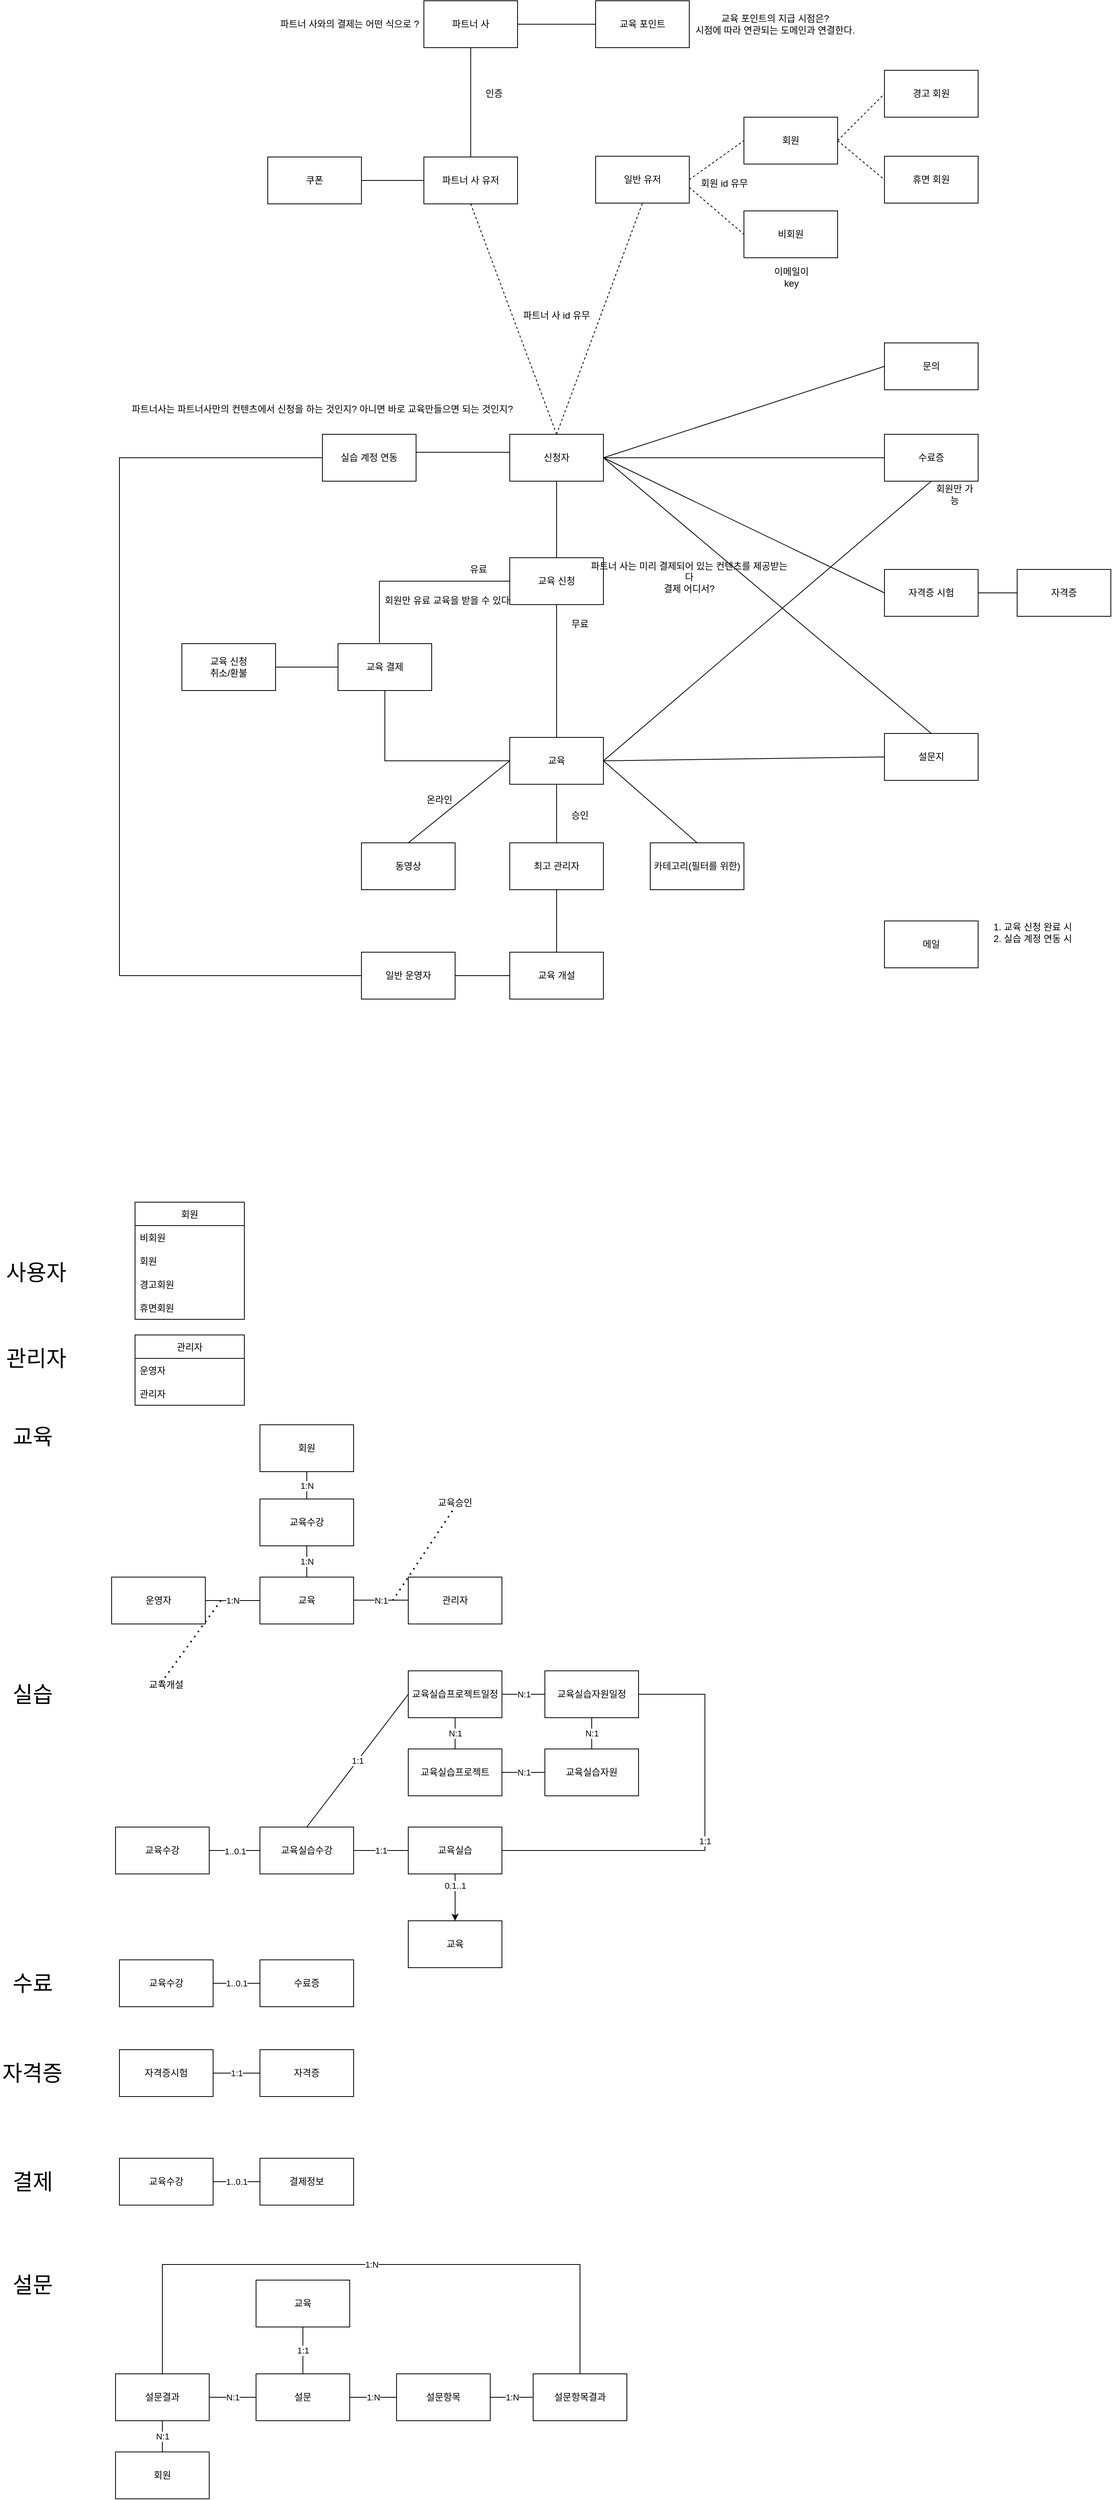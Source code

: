 <mxfile version="17.1.3" type="github">
  <diagram id="C5RBs43oDa-KdzZeNtuy" name="Page-1">
    <mxGraphModel dx="2000" dy="1794" grid="1" gridSize="10" guides="1" tooltips="1" connect="1" arrows="1" fold="1" page="1" pageScale="1" pageWidth="827" pageHeight="1169" math="0" shadow="0">
      <root>
        <mxCell id="WIyWlLk6GJQsqaUBKTNV-0" />
        <mxCell id="WIyWlLk6GJQsqaUBKTNV-1" parent="WIyWlLk6GJQsqaUBKTNV-0" />
        <mxCell id="phJNswvs5Cys1aGq2eFr-10" value="신청자" style="rounded=0;whiteSpace=wrap;html=1;" parent="WIyWlLk6GJQsqaUBKTNV-1" vertex="1">
          <mxGeometry x="210" y="137" width="120" height="60" as="geometry" />
        </mxCell>
        <mxCell id="phJNswvs5Cys1aGq2eFr-11" value="교육" style="rounded=0;whiteSpace=wrap;html=1;" parent="WIyWlLk6GJQsqaUBKTNV-1" vertex="1">
          <mxGeometry x="210" y="525" width="120" height="60" as="geometry" />
        </mxCell>
        <mxCell id="phJNswvs5Cys1aGq2eFr-28" style="edgeStyle=orthogonalEdgeStyle;rounded=0;orthogonalLoop=1;jettySize=auto;html=1;startArrow=none;startFill=0;endArrow=none;endFill=0;entryX=0.5;entryY=0;entryDx=0;entryDy=0;" parent="WIyWlLk6GJQsqaUBKTNV-1" target="phJNswvs5Cys1aGq2eFr-11" edge="1">
          <mxGeometry relative="1" as="geometry">
            <mxPoint x="270" y="355" as="sourcePoint" />
            <Array as="points">
              <mxPoint x="270" y="395" />
              <mxPoint x="270" y="395" />
            </Array>
          </mxGeometry>
        </mxCell>
        <mxCell id="phJNswvs5Cys1aGq2eFr-12" value="교육 신청" style="rounded=0;whiteSpace=wrap;html=1;" parent="WIyWlLk6GJQsqaUBKTNV-1" vertex="1">
          <mxGeometry x="210" y="295" width="120" height="60" as="geometry" />
        </mxCell>
        <mxCell id="phJNswvs5Cys1aGq2eFr-27" style="edgeStyle=orthogonalEdgeStyle;rounded=0;orthogonalLoop=1;jettySize=auto;html=1;exitX=0.5;exitY=1;exitDx=0;exitDy=0;startArrow=none;startFill=0;endArrow=none;endFill=0;entryX=0;entryY=0.5;entryDx=0;entryDy=0;" parent="WIyWlLk6GJQsqaUBKTNV-1" source="phJNswvs5Cys1aGq2eFr-13" target="phJNswvs5Cys1aGq2eFr-11" edge="1">
          <mxGeometry relative="1" as="geometry" />
        </mxCell>
        <mxCell id="phJNswvs5Cys1aGq2eFr-13" value="교육 결제" style="rounded=0;whiteSpace=wrap;html=1;" parent="WIyWlLk6GJQsqaUBKTNV-1" vertex="1">
          <mxGeometry x="-10" y="405" width="120" height="60" as="geometry" />
        </mxCell>
        <mxCell id="phJNswvs5Cys1aGq2eFr-14" value="파트너 사" style="rounded=0;whiteSpace=wrap;html=1;" parent="WIyWlLk6GJQsqaUBKTNV-1" vertex="1">
          <mxGeometry x="100" y="-418" width="120" height="60" as="geometry" />
        </mxCell>
        <mxCell id="phJNswvs5Cys1aGq2eFr-15" value="최고 관리자" style="rounded=0;whiteSpace=wrap;html=1;" parent="WIyWlLk6GJQsqaUBKTNV-1" vertex="1">
          <mxGeometry x="210" y="660" width="120" height="60" as="geometry" />
        </mxCell>
        <mxCell id="phJNswvs5Cys1aGq2eFr-16" value="일반 운영자" style="rounded=0;whiteSpace=wrap;html=1;" parent="WIyWlLk6GJQsqaUBKTNV-1" vertex="1">
          <mxGeometry x="20" y="800" width="120" height="60" as="geometry" />
        </mxCell>
        <mxCell id="phJNswvs5Cys1aGq2eFr-24" value="" style="endArrow=none;html=1;rounded=0;entryX=0.5;entryY=1;entryDx=0;entryDy=0;exitX=0.5;exitY=0;exitDx=0;exitDy=0;" parent="WIyWlLk6GJQsqaUBKTNV-1" source="phJNswvs5Cys1aGq2eFr-12" target="phJNswvs5Cys1aGq2eFr-10" edge="1">
          <mxGeometry width="50" height="50" relative="1" as="geometry">
            <mxPoint x="210" y="395" as="sourcePoint" />
            <mxPoint x="260" y="345" as="targetPoint" />
          </mxGeometry>
        </mxCell>
        <mxCell id="phJNswvs5Cys1aGq2eFr-25" value="" style="endArrow=none;html=1;rounded=0;exitX=0.442;exitY=-0.017;exitDx=0;exitDy=0;exitPerimeter=0;entryX=0;entryY=0.5;entryDx=0;entryDy=0;" parent="WIyWlLk6GJQsqaUBKTNV-1" source="phJNswvs5Cys1aGq2eFr-13" target="phJNswvs5Cys1aGq2eFr-12" edge="1">
          <mxGeometry width="50" height="50" relative="1" as="geometry">
            <mxPoint x="210" y="395" as="sourcePoint" />
            <mxPoint x="260" y="345" as="targetPoint" />
            <Array as="points">
              <mxPoint x="43" y="325" />
              <mxPoint x="113" y="325" />
            </Array>
          </mxGeometry>
        </mxCell>
        <mxCell id="phJNswvs5Cys1aGq2eFr-30" value="유료" style="text;html=1;strokeColor=none;fillColor=none;align=center;verticalAlign=middle;whiteSpace=wrap;rounded=0;" parent="WIyWlLk6GJQsqaUBKTNV-1" vertex="1">
          <mxGeometry x="140" y="295" width="60" height="30" as="geometry" />
        </mxCell>
        <mxCell id="phJNswvs5Cys1aGq2eFr-31" value="무료" style="text;html=1;strokeColor=none;fillColor=none;align=center;verticalAlign=middle;whiteSpace=wrap;rounded=0;" parent="WIyWlLk6GJQsqaUBKTNV-1" vertex="1">
          <mxGeometry x="270" y="365" width="60" height="30" as="geometry" />
        </mxCell>
        <mxCell id="phJNswvs5Cys1aGq2eFr-34" value="일반 유저" style="rounded=0;whiteSpace=wrap;html=1;" parent="WIyWlLk6GJQsqaUBKTNV-1" vertex="1">
          <mxGeometry x="320" y="-219" width="120" height="60" as="geometry" />
        </mxCell>
        <mxCell id="phJNswvs5Cys1aGq2eFr-37" value="" style="endArrow=none;html=1;rounded=0;entryX=0.5;entryY=1;entryDx=0;entryDy=0;exitX=0.5;exitY=0;exitDx=0;exitDy=0;dashed=1;" parent="WIyWlLk6GJQsqaUBKTNV-1" source="phJNswvs5Cys1aGq2eFr-10" target="phJNswvs5Cys1aGq2eFr-34" edge="1">
          <mxGeometry width="50" height="50" relative="1" as="geometry">
            <mxPoint x="270" y="82" as="sourcePoint" />
            <mxPoint x="180" y="30" as="targetPoint" />
            <Array as="points" />
          </mxGeometry>
        </mxCell>
        <mxCell id="phJNswvs5Cys1aGq2eFr-38" value="회원" style="rounded=0;whiteSpace=wrap;html=1;" parent="WIyWlLk6GJQsqaUBKTNV-1" vertex="1">
          <mxGeometry x="510" y="-269" width="120" height="60" as="geometry" />
        </mxCell>
        <mxCell id="phJNswvs5Cys1aGq2eFr-39" value="비회원" style="rounded=0;whiteSpace=wrap;html=1;" parent="WIyWlLk6GJQsqaUBKTNV-1" vertex="1">
          <mxGeometry x="510" y="-149" width="120" height="60" as="geometry" />
        </mxCell>
        <mxCell id="phJNswvs5Cys1aGq2eFr-40" value="" style="endArrow=none;html=1;rounded=0;entryX=0;entryY=0.5;entryDx=0;entryDy=0;exitX=1;exitY=0.5;exitDx=0;exitDy=0;dashed=1;" parent="WIyWlLk6GJQsqaUBKTNV-1" source="phJNswvs5Cys1aGq2eFr-34" target="phJNswvs5Cys1aGq2eFr-38" edge="1">
          <mxGeometry width="50" height="50" relative="1" as="geometry">
            <mxPoint x="280" y="-84" as="sourcePoint" />
            <mxPoint x="390" y="-139" as="targetPoint" />
            <Array as="points" />
          </mxGeometry>
        </mxCell>
        <mxCell id="phJNswvs5Cys1aGq2eFr-41" value="" style="endArrow=none;html=1;rounded=0;entryX=0;entryY=0.5;entryDx=0;entryDy=0;dashed=1;" parent="WIyWlLk6GJQsqaUBKTNV-1" target="phJNswvs5Cys1aGq2eFr-39" edge="1">
          <mxGeometry width="50" height="50" relative="1" as="geometry">
            <mxPoint x="440" y="-179" as="sourcePoint" />
            <mxPoint x="520" y="-229" as="targetPoint" />
            <Array as="points" />
          </mxGeometry>
        </mxCell>
        <mxCell id="phJNswvs5Cys1aGq2eFr-42" value="파트너 사 유저" style="rounded=0;whiteSpace=wrap;html=1;" parent="WIyWlLk6GJQsqaUBKTNV-1" vertex="1">
          <mxGeometry x="100" y="-218" width="120" height="60" as="geometry" />
        </mxCell>
        <mxCell id="phJNswvs5Cys1aGq2eFr-45" value="" style="endArrow=none;html=1;rounded=0;entryX=0.5;entryY=1;entryDx=0;entryDy=0;exitX=0.5;exitY=0;exitDx=0;exitDy=0;dashed=1;" parent="WIyWlLk6GJQsqaUBKTNV-1" source="phJNswvs5Cys1aGq2eFr-10" target="phJNswvs5Cys1aGq2eFr-42" edge="1">
          <mxGeometry width="50" height="50" relative="1" as="geometry">
            <mxPoint x="270" y="82" as="sourcePoint" />
            <mxPoint x="240" y="140" as="targetPoint" />
          </mxGeometry>
        </mxCell>
        <mxCell id="phJNswvs5Cys1aGq2eFr-46" value="" style="endArrow=none;html=1;rounded=0;entryX=0;entryY=0.5;entryDx=0;entryDy=0;" parent="WIyWlLk6GJQsqaUBKTNV-1" source="phJNswvs5Cys1aGq2eFr-16" target="phJNswvs5Cys1aGq2eFr-47" edge="1">
          <mxGeometry width="50" height="50" relative="1" as="geometry">
            <mxPoint x="190" y="620" as="sourcePoint" />
            <mxPoint x="240" y="570" as="targetPoint" />
          </mxGeometry>
        </mxCell>
        <mxCell id="phJNswvs5Cys1aGq2eFr-47" value="교육 개설" style="rounded=0;whiteSpace=wrap;html=1;" parent="WIyWlLk6GJQsqaUBKTNV-1" vertex="1">
          <mxGeometry x="210" y="800" width="120" height="60" as="geometry" />
        </mxCell>
        <mxCell id="phJNswvs5Cys1aGq2eFr-48" value="" style="endArrow=none;html=1;rounded=0;exitX=0.5;exitY=0;exitDx=0;exitDy=0;entryX=0.5;entryY=1;entryDx=0;entryDy=0;" parent="WIyWlLk6GJQsqaUBKTNV-1" source="phJNswvs5Cys1aGq2eFr-47" target="phJNswvs5Cys1aGq2eFr-15" edge="1">
          <mxGeometry width="50" height="50" relative="1" as="geometry">
            <mxPoint x="190" y="530" as="sourcePoint" />
            <mxPoint x="410" y="770" as="targetPoint" />
          </mxGeometry>
        </mxCell>
        <mxCell id="phJNswvs5Cys1aGq2eFr-49" value="" style="endArrow=none;html=1;rounded=0;exitX=0.5;exitY=0;exitDx=0;exitDy=0;entryX=0.5;entryY=1;entryDx=0;entryDy=0;" parent="WIyWlLk6GJQsqaUBKTNV-1" source="phJNswvs5Cys1aGq2eFr-15" target="phJNswvs5Cys1aGq2eFr-11" edge="1">
          <mxGeometry width="50" height="50" relative="1" as="geometry">
            <mxPoint x="190" y="680" as="sourcePoint" />
            <mxPoint x="240" y="630" as="targetPoint" />
          </mxGeometry>
        </mxCell>
        <mxCell id="phJNswvs5Cys1aGq2eFr-50" value="수료증" style="rounded=0;whiteSpace=wrap;html=1;" parent="WIyWlLk6GJQsqaUBKTNV-1" vertex="1">
          <mxGeometry x="690" y="137" width="120" height="60" as="geometry" />
        </mxCell>
        <mxCell id="phJNswvs5Cys1aGq2eFr-52" value="파트너 사는 미리 결제되어 있는 컨텐츠를 제공받는다&lt;br&gt;결제 어디서?" style="text;html=1;strokeColor=none;fillColor=none;align=center;verticalAlign=middle;whiteSpace=wrap;rounded=0;" parent="WIyWlLk6GJQsqaUBKTNV-1" vertex="1">
          <mxGeometry x="310" y="305" width="260" height="30" as="geometry" />
        </mxCell>
        <mxCell id="phJNswvs5Cys1aGq2eFr-58" value="회원만 유료 교육을 받을 수 있다" style="text;html=1;strokeColor=none;fillColor=none;align=center;verticalAlign=middle;whiteSpace=wrap;rounded=0;" parent="WIyWlLk6GJQsqaUBKTNV-1" vertex="1">
          <mxGeometry x="30" y="335" width="200" height="30" as="geometry" />
        </mxCell>
        <mxCell id="phJNswvs5Cys1aGq2eFr-59" value="설문지" style="rounded=0;whiteSpace=wrap;html=1;" parent="WIyWlLk6GJQsqaUBKTNV-1" vertex="1">
          <mxGeometry x="690" y="520" width="120" height="60" as="geometry" />
        </mxCell>
        <mxCell id="phJNswvs5Cys1aGq2eFr-60" value="동영상" style="rounded=0;whiteSpace=wrap;html=1;" parent="WIyWlLk6GJQsqaUBKTNV-1" vertex="1">
          <mxGeometry x="20" y="660" width="120" height="60" as="geometry" />
        </mxCell>
        <mxCell id="phJNswvs5Cys1aGq2eFr-61" value="" style="endArrow=none;html=1;rounded=0;entryX=0.5;entryY=0;entryDx=0;entryDy=0;" parent="WIyWlLk6GJQsqaUBKTNV-1" target="phJNswvs5Cys1aGq2eFr-60" edge="1">
          <mxGeometry width="50" height="50" relative="1" as="geometry">
            <mxPoint x="210" y="555" as="sourcePoint" />
            <mxPoint x="460" y="560" as="targetPoint" />
          </mxGeometry>
        </mxCell>
        <mxCell id="phJNswvs5Cys1aGq2eFr-63" value="문의" style="rounded=0;whiteSpace=wrap;html=1;" parent="WIyWlLk6GJQsqaUBKTNV-1" vertex="1">
          <mxGeometry x="690" y="20" width="120" height="60" as="geometry" />
        </mxCell>
        <mxCell id="phJNswvs5Cys1aGq2eFr-64" value="온라인" style="text;html=1;strokeColor=none;fillColor=none;align=center;verticalAlign=middle;whiteSpace=wrap;rounded=0;" parent="WIyWlLk6GJQsqaUBKTNV-1" vertex="1">
          <mxGeometry x="90" y="590" width="60" height="30" as="geometry" />
        </mxCell>
        <mxCell id="phJNswvs5Cys1aGq2eFr-65" value="" style="endArrow=none;html=1;rounded=0;exitX=1;exitY=0.5;exitDx=0;exitDy=0;entryX=0.5;entryY=1;entryDx=0;entryDy=0;" parent="WIyWlLk6GJQsqaUBKTNV-1" source="phJNswvs5Cys1aGq2eFr-11" target="phJNswvs5Cys1aGq2eFr-50" edge="1">
          <mxGeometry width="50" height="50" relative="1" as="geometry">
            <mxPoint x="410" y="600" as="sourcePoint" />
            <mxPoint x="460" y="550" as="targetPoint" />
          </mxGeometry>
        </mxCell>
        <mxCell id="phJNswvs5Cys1aGq2eFr-66" value="" style="endArrow=none;html=1;rounded=0;exitX=1;exitY=0.5;exitDx=0;exitDy=0;entryX=0;entryY=0.5;entryDx=0;entryDy=0;" parent="WIyWlLk6GJQsqaUBKTNV-1" source="phJNswvs5Cys1aGq2eFr-11" target="phJNswvs5Cys1aGq2eFr-59" edge="1">
          <mxGeometry width="50" height="50" relative="1" as="geometry">
            <mxPoint x="410" y="600" as="sourcePoint" />
            <mxPoint x="460" y="550" as="targetPoint" />
          </mxGeometry>
        </mxCell>
        <mxCell id="phJNswvs5Cys1aGq2eFr-67" value="승인" style="text;html=1;strokeColor=none;fillColor=none;align=center;verticalAlign=middle;whiteSpace=wrap;rounded=0;" parent="WIyWlLk6GJQsqaUBKTNV-1" vertex="1">
          <mxGeometry x="270" y="610" width="60" height="30" as="geometry" />
        </mxCell>
        <mxCell id="phJNswvs5Cys1aGq2eFr-68" value="교육 신청 &lt;br&gt;취소/환불" style="rounded=0;whiteSpace=wrap;html=1;" parent="WIyWlLk6GJQsqaUBKTNV-1" vertex="1">
          <mxGeometry x="-210" y="405" width="120" height="60" as="geometry" />
        </mxCell>
        <mxCell id="phJNswvs5Cys1aGq2eFr-69" value="" style="endArrow=none;html=1;rounded=0;entryX=0;entryY=0.5;entryDx=0;entryDy=0;exitX=1;exitY=0.5;exitDx=0;exitDy=0;" parent="WIyWlLk6GJQsqaUBKTNV-1" source="phJNswvs5Cys1aGq2eFr-68" target="phJNswvs5Cys1aGq2eFr-13" edge="1">
          <mxGeometry width="50" height="50" relative="1" as="geometry">
            <mxPoint x="240" y="330" as="sourcePoint" />
            <mxPoint x="290" y="280" as="targetPoint" />
          </mxGeometry>
        </mxCell>
        <mxCell id="phJNswvs5Cys1aGq2eFr-72" value="파트너 사 id 유무" style="text;html=1;strokeColor=none;fillColor=none;align=center;verticalAlign=middle;whiteSpace=wrap;rounded=0;" parent="WIyWlLk6GJQsqaUBKTNV-1" vertex="1">
          <mxGeometry x="220" y="-30" width="100" height="30" as="geometry" />
        </mxCell>
        <mxCell id="phJNswvs5Cys1aGq2eFr-73" value="이메일이 key" style="text;html=1;strokeColor=none;fillColor=none;align=center;verticalAlign=middle;whiteSpace=wrap;rounded=0;" parent="WIyWlLk6GJQsqaUBKTNV-1" vertex="1">
          <mxGeometry x="541" y="-79" width="60" height="30" as="geometry" />
        </mxCell>
        <mxCell id="phJNswvs5Cys1aGq2eFr-74" value="경고 회원" style="rounded=0;whiteSpace=wrap;html=1;" parent="WIyWlLk6GJQsqaUBKTNV-1" vertex="1">
          <mxGeometry x="690" y="-329" width="120" height="60" as="geometry" />
        </mxCell>
        <mxCell id="phJNswvs5Cys1aGq2eFr-75" value="휴면 회원" style="rounded=0;whiteSpace=wrap;html=1;" parent="WIyWlLk6GJQsqaUBKTNV-1" vertex="1">
          <mxGeometry x="690" y="-219" width="120" height="60" as="geometry" />
        </mxCell>
        <mxCell id="phJNswvs5Cys1aGq2eFr-76" value="" style="endArrow=none;dashed=1;html=1;rounded=0;entryX=0;entryY=0.5;entryDx=0;entryDy=0;exitX=1;exitY=0.5;exitDx=0;exitDy=0;" parent="WIyWlLk6GJQsqaUBKTNV-1" source="phJNswvs5Cys1aGq2eFr-38" target="phJNswvs5Cys1aGq2eFr-74" edge="1">
          <mxGeometry width="50" height="50" relative="1" as="geometry">
            <mxPoint x="370" y="-139" as="sourcePoint" />
            <mxPoint x="420" y="-189" as="targetPoint" />
          </mxGeometry>
        </mxCell>
        <mxCell id="phJNswvs5Cys1aGq2eFr-77" value="" style="endArrow=none;dashed=1;html=1;rounded=0;entryX=0;entryY=0.5;entryDx=0;entryDy=0;" parent="WIyWlLk6GJQsqaUBKTNV-1" target="phJNswvs5Cys1aGq2eFr-75" edge="1">
          <mxGeometry width="50" height="50" relative="1" as="geometry">
            <mxPoint x="630" y="-239" as="sourcePoint" />
            <mxPoint x="700" y="-289" as="targetPoint" />
          </mxGeometry>
        </mxCell>
        <mxCell id="phJNswvs5Cys1aGq2eFr-78" value="회원만 가능" style="text;html=1;strokeColor=none;fillColor=none;align=center;verticalAlign=middle;whiteSpace=wrap;rounded=0;" parent="WIyWlLk6GJQsqaUBKTNV-1" vertex="1">
          <mxGeometry x="750" y="197" width="60" height="33" as="geometry" />
        </mxCell>
        <mxCell id="phJNswvs5Cys1aGq2eFr-79" value="회원 id 유무" style="text;html=1;strokeColor=none;fillColor=none;align=center;verticalAlign=middle;whiteSpace=wrap;rounded=0;" parent="WIyWlLk6GJQsqaUBKTNV-1" vertex="1">
          <mxGeometry x="440" y="-199" width="90" height="30" as="geometry" />
        </mxCell>
        <mxCell id="phJNswvs5Cys1aGq2eFr-80" value="실습 계정 연동" style="rounded=0;whiteSpace=wrap;html=1;" parent="WIyWlLk6GJQsqaUBKTNV-1" vertex="1">
          <mxGeometry x="-30" y="137" width="120" height="60" as="geometry" />
        </mxCell>
        <mxCell id="phJNswvs5Cys1aGq2eFr-81" value="" style="endArrow=none;html=1;rounded=0;entryX=0;entryY=0.5;entryDx=0;entryDy=0;exitX=1;exitY=0.5;exitDx=0;exitDy=0;" parent="WIyWlLk6GJQsqaUBKTNV-1" edge="1">
          <mxGeometry width="50" height="50" relative="1" as="geometry">
            <mxPoint x="90" y="160" as="sourcePoint" />
            <mxPoint x="210" y="160" as="targetPoint" />
          </mxGeometry>
        </mxCell>
        <mxCell id="phJNswvs5Cys1aGq2eFr-82" value="파트너사는 파트너사만의 컨텐츠에서 신청을 하는 것인지? 아니면 바로 교육만들으면 되는 것인지?" style="text;html=1;strokeColor=none;fillColor=none;align=center;verticalAlign=middle;whiteSpace=wrap;rounded=0;" parent="WIyWlLk6GJQsqaUBKTNV-1" vertex="1">
          <mxGeometry x="-290" y="90" width="520" height="30" as="geometry" />
        </mxCell>
        <mxCell id="phJNswvs5Cys1aGq2eFr-84" value="" style="endArrow=none;html=1;rounded=0;entryX=0.5;entryY=1;entryDx=0;entryDy=0;exitX=0.5;exitY=0;exitDx=0;exitDy=0;" parent="WIyWlLk6GJQsqaUBKTNV-1" source="phJNswvs5Cys1aGq2eFr-42" target="phJNswvs5Cys1aGq2eFr-14" edge="1">
          <mxGeometry width="50" height="50" relative="1" as="geometry">
            <mxPoint x="160" y="-218" as="sourcePoint" />
            <mxPoint x="160" y="-258" as="targetPoint" />
          </mxGeometry>
        </mxCell>
        <mxCell id="phJNswvs5Cys1aGq2eFr-87" value="" style="endArrow=none;html=1;rounded=0;entryX=0;entryY=0.5;entryDx=0;entryDy=0;exitX=0;exitY=0.5;exitDx=0;exitDy=0;" parent="WIyWlLk6GJQsqaUBKTNV-1" source="phJNswvs5Cys1aGq2eFr-16" target="phJNswvs5Cys1aGq2eFr-80" edge="1">
          <mxGeometry width="50" height="50" relative="1" as="geometry">
            <mxPoint x="-220" y="170" as="sourcePoint" />
            <mxPoint x="-150" y="180" as="targetPoint" />
            <Array as="points">
              <mxPoint x="-290" y="830" />
              <mxPoint x="-290" y="450" />
              <mxPoint x="-290" y="167" />
            </Array>
          </mxGeometry>
        </mxCell>
        <mxCell id="phJNswvs5Cys1aGq2eFr-89" value="파트너 사와의 결제는 어떤 식으로 ?" style="text;html=1;strokeColor=none;fillColor=none;align=center;verticalAlign=middle;whiteSpace=wrap;rounded=0;" parent="WIyWlLk6GJQsqaUBKTNV-1" vertex="1">
          <mxGeometry x="-90" y="-403" width="190" height="30" as="geometry" />
        </mxCell>
        <mxCell id="phJNswvs5Cys1aGq2eFr-90" value="교육 포인트" style="rounded=0;whiteSpace=wrap;html=1;" parent="WIyWlLk6GJQsqaUBKTNV-1" vertex="1">
          <mxGeometry x="320" y="-418" width="120" height="60" as="geometry" />
        </mxCell>
        <mxCell id="phJNswvs5Cys1aGq2eFr-91" value="" style="endArrow=none;html=1;rounded=0;entryX=0;entryY=0.5;entryDx=0;entryDy=0;exitX=1;exitY=0.5;exitDx=0;exitDy=0;" parent="WIyWlLk6GJQsqaUBKTNV-1" source="phJNswvs5Cys1aGq2eFr-14" target="phJNswvs5Cys1aGq2eFr-90" edge="1">
          <mxGeometry width="50" height="50" relative="1" as="geometry">
            <mxPoint x="360" y="-34" as="sourcePoint" />
            <mxPoint x="410" y="-84" as="targetPoint" />
          </mxGeometry>
        </mxCell>
        <mxCell id="phJNswvs5Cys1aGq2eFr-92" value="교육 포인트의 지급 시점은?&lt;br&gt;시점에 따라 연관되는 도메인과 연결한다." style="text;html=1;strokeColor=none;fillColor=none;align=center;verticalAlign=middle;whiteSpace=wrap;rounded=0;" parent="WIyWlLk6GJQsqaUBKTNV-1" vertex="1">
          <mxGeometry x="430" y="-403" width="240" height="30" as="geometry" />
        </mxCell>
        <mxCell id="phJNswvs5Cys1aGq2eFr-96" value="" style="endArrow=none;html=1;rounded=0;entryX=1;entryY=0.5;entryDx=0;entryDy=0;exitX=0;exitY=0.5;exitDx=0;exitDy=0;" parent="WIyWlLk6GJQsqaUBKTNV-1" source="phJNswvs5Cys1aGq2eFr-50" target="phJNswvs5Cys1aGq2eFr-10" edge="1">
          <mxGeometry width="50" height="50" relative="1" as="geometry">
            <mxPoint x="360" y="500" as="sourcePoint" />
            <mxPoint x="410" y="450" as="targetPoint" />
          </mxGeometry>
        </mxCell>
        <mxCell id="phJNswvs5Cys1aGq2eFr-97" value="" style="endArrow=none;html=1;rounded=0;entryX=1;entryY=0.5;entryDx=0;entryDy=0;exitX=0.5;exitY=0;exitDx=0;exitDy=0;" parent="WIyWlLk6GJQsqaUBKTNV-1" source="phJNswvs5Cys1aGq2eFr-59" target="phJNswvs5Cys1aGq2eFr-10" edge="1">
          <mxGeometry width="50" height="50" relative="1" as="geometry">
            <mxPoint x="360" y="500" as="sourcePoint" />
            <mxPoint x="410" y="450" as="targetPoint" />
          </mxGeometry>
        </mxCell>
        <mxCell id="phJNswvs5Cys1aGq2eFr-99" value="인증" style="text;html=1;strokeColor=none;fillColor=none;align=center;verticalAlign=middle;whiteSpace=wrap;rounded=0;dashed=1;" parent="WIyWlLk6GJQsqaUBKTNV-1" vertex="1">
          <mxGeometry x="160" y="-314" width="60" height="30" as="geometry" />
        </mxCell>
        <mxCell id="phJNswvs5Cys1aGq2eFr-100" value="카테고리(필터를 위한)" style="rounded=0;whiteSpace=wrap;html=1;" parent="WIyWlLk6GJQsqaUBKTNV-1" vertex="1">
          <mxGeometry x="390" y="660" width="120" height="60" as="geometry" />
        </mxCell>
        <mxCell id="phJNswvs5Cys1aGq2eFr-101" value="" style="endArrow=none;html=1;rounded=0;exitX=1;exitY=0.5;exitDx=0;exitDy=0;entryX=0.5;entryY=0;entryDx=0;entryDy=0;" parent="WIyWlLk6GJQsqaUBKTNV-1" source="phJNswvs5Cys1aGq2eFr-11" target="phJNswvs5Cys1aGq2eFr-100" edge="1">
          <mxGeometry width="50" height="50" relative="1" as="geometry">
            <mxPoint x="360" y="580" as="sourcePoint" />
            <mxPoint x="410" y="530" as="targetPoint" />
          </mxGeometry>
        </mxCell>
        <mxCell id="phJNswvs5Cys1aGq2eFr-102" value="쿠폰" style="rounded=0;whiteSpace=wrap;html=1;" parent="WIyWlLk6GJQsqaUBKTNV-1" vertex="1">
          <mxGeometry x="-100" y="-218" width="120" height="60" as="geometry" />
        </mxCell>
        <mxCell id="phJNswvs5Cys1aGq2eFr-103" value="" style="endArrow=none;html=1;rounded=0;exitX=1;exitY=0.5;exitDx=0;exitDy=0;entryX=0;entryY=0.5;entryDx=0;entryDy=0;" parent="WIyWlLk6GJQsqaUBKTNV-1" source="phJNswvs5Cys1aGq2eFr-102" target="phJNswvs5Cys1aGq2eFr-42" edge="1">
          <mxGeometry width="50" height="50" relative="1" as="geometry">
            <mxPoint x="360" y="-44" as="sourcePoint" />
            <mxPoint x="410" y="-94" as="targetPoint" />
          </mxGeometry>
        </mxCell>
        <mxCell id="phJNswvs5Cys1aGq2eFr-104" value="" style="endArrow=none;html=1;rounded=0;entryX=0;entryY=0.5;entryDx=0;entryDy=0;exitX=1;exitY=0.5;exitDx=0;exitDy=0;" parent="WIyWlLk6GJQsqaUBKTNV-1" source="phJNswvs5Cys1aGq2eFr-10" target="phJNswvs5Cys1aGq2eFr-63" edge="1">
          <mxGeometry width="50" height="50" relative="1" as="geometry">
            <mxPoint x="360" y="80" as="sourcePoint" />
            <mxPoint x="410" y="30" as="targetPoint" />
          </mxGeometry>
        </mxCell>
        <mxCell id="phJNswvs5Cys1aGq2eFr-105" value="자격증 시험" style="rounded=0;whiteSpace=wrap;html=1;" parent="WIyWlLk6GJQsqaUBKTNV-1" vertex="1">
          <mxGeometry x="690" y="310" width="120" height="60" as="geometry" />
        </mxCell>
        <mxCell id="phJNswvs5Cys1aGq2eFr-106" value="자격증" style="rounded=0;whiteSpace=wrap;html=1;" parent="WIyWlLk6GJQsqaUBKTNV-1" vertex="1">
          <mxGeometry x="860" y="310" width="120" height="60" as="geometry" />
        </mxCell>
        <mxCell id="phJNswvs5Cys1aGq2eFr-107" value="" style="endArrow=none;html=1;rounded=0;entryX=0;entryY=0.5;entryDx=0;entryDy=0;exitX=1;exitY=0.5;exitDx=0;exitDy=0;" parent="WIyWlLk6GJQsqaUBKTNV-1" source="phJNswvs5Cys1aGq2eFr-105" target="phJNswvs5Cys1aGq2eFr-106" edge="1">
          <mxGeometry width="50" height="50" relative="1" as="geometry">
            <mxPoint x="591" y="140" as="sourcePoint" />
            <mxPoint x="641" y="90" as="targetPoint" />
          </mxGeometry>
        </mxCell>
        <mxCell id="phJNswvs5Cys1aGq2eFr-108" value="" style="endArrow=none;html=1;rounded=0;entryX=0;entryY=0.5;entryDx=0;entryDy=0;exitX=1;exitY=0.5;exitDx=0;exitDy=0;" parent="WIyWlLk6GJQsqaUBKTNV-1" source="phJNswvs5Cys1aGq2eFr-10" target="phJNswvs5Cys1aGq2eFr-105" edge="1">
          <mxGeometry width="50" height="50" relative="1" as="geometry">
            <mxPoint x="340" y="177" as="sourcePoint" />
            <mxPoint x="700" y="60" as="targetPoint" />
          </mxGeometry>
        </mxCell>
        <mxCell id="phJNswvs5Cys1aGq2eFr-109" value="메일" style="rounded=0;whiteSpace=wrap;html=1;" parent="WIyWlLk6GJQsqaUBKTNV-1" vertex="1">
          <mxGeometry x="690" y="760" width="120" height="60" as="geometry" />
        </mxCell>
        <mxCell id="phJNswvs5Cys1aGq2eFr-110" value="1. 교육 신청 완료 시&lt;br&gt;2. 실습 계정 연동 시" style="text;html=1;strokeColor=none;fillColor=none;align=center;verticalAlign=middle;whiteSpace=wrap;rounded=0;" parent="WIyWlLk6GJQsqaUBKTNV-1" vertex="1">
          <mxGeometry x="800" y="760" width="160" height="30" as="geometry" />
        </mxCell>
        <mxCell id="IiaZXjQhCGxQ92dfmtUT-52" value="" style="edgeStyle=orthogonalEdgeStyle;rounded=0;orthogonalLoop=1;jettySize=auto;html=1;fontSize=11;endArrow=none;endFill=0;" parent="WIyWlLk6GJQsqaUBKTNV-1" source="IiaZXjQhCGxQ92dfmtUT-6" target="IiaZXjQhCGxQ92dfmtUT-10" edge="1">
          <mxGeometry relative="1" as="geometry" />
        </mxCell>
        <mxCell id="IiaZXjQhCGxQ92dfmtUT-6" value="교육" style="rounded=0;whiteSpace=wrap;html=1;" parent="WIyWlLk6GJQsqaUBKTNV-1" vertex="1">
          <mxGeometry x="-110" y="1600" width="120" height="60" as="geometry" />
        </mxCell>
        <mxCell id="IiaZXjQhCGxQ92dfmtUT-7" value="사용자" style="text;html=1;strokeColor=none;fillColor=none;align=center;verticalAlign=middle;whiteSpace=wrap;rounded=0;fontSize=28;" parent="WIyWlLk6GJQsqaUBKTNV-1" vertex="1">
          <mxGeometry x="-438" y="1195" width="83" height="30" as="geometry" />
        </mxCell>
        <mxCell id="IiaZXjQhCGxQ92dfmtUT-8" value="관리자" style="text;html=1;strokeColor=none;fillColor=none;align=center;verticalAlign=middle;whiteSpace=wrap;rounded=0;fontSize=28;" parent="WIyWlLk6GJQsqaUBKTNV-1" vertex="1">
          <mxGeometry x="-443" y="1305" width="93" height="30" as="geometry" />
        </mxCell>
        <mxCell id="IiaZXjQhCGxQ92dfmtUT-9" value="교육" style="text;html=1;strokeColor=none;fillColor=none;align=center;verticalAlign=middle;whiteSpace=wrap;rounded=0;fontSize=28;" parent="WIyWlLk6GJQsqaUBKTNV-1" vertex="1">
          <mxGeometry x="-431.5" y="1405" width="60" height="30" as="geometry" />
        </mxCell>
        <mxCell id="IiaZXjQhCGxQ92dfmtUT-15" value="1:N" style="edgeStyle=orthogonalEdgeStyle;rounded=0;orthogonalLoop=1;jettySize=auto;html=1;endArrow=none;endFill=0;" parent="WIyWlLk6GJQsqaUBKTNV-1" source="IiaZXjQhCGxQ92dfmtUT-10" target="IiaZXjQhCGxQ92dfmtUT-6" edge="1">
          <mxGeometry relative="1" as="geometry" />
        </mxCell>
        <mxCell id="IiaZXjQhCGxQ92dfmtUT-10" value="운영자" style="rounded=0;whiteSpace=wrap;html=1;" parent="WIyWlLk6GJQsqaUBKTNV-1" vertex="1">
          <mxGeometry x="-300" y="1600" width="120" height="60" as="geometry" />
        </mxCell>
        <mxCell id="IiaZXjQhCGxQ92dfmtUT-12" value="관리자" style="rounded=0;whiteSpace=wrap;html=1;" parent="WIyWlLk6GJQsqaUBKTNV-1" vertex="1">
          <mxGeometry x="80" y="1600" width="120" height="60" as="geometry" />
        </mxCell>
        <mxCell id="IiaZXjQhCGxQ92dfmtUT-13" value="N:1" style="endArrow=none;html=1;rounded=0;exitX=1;exitY=0.5;exitDx=0;exitDy=0;entryX=0;entryY=0.5;entryDx=0;entryDy=0;" parent="WIyWlLk6GJQsqaUBKTNV-1" edge="1">
          <mxGeometry width="50" height="50" relative="1" as="geometry">
            <mxPoint x="10" y="1629.5" as="sourcePoint" />
            <mxPoint x="80" y="1629.5" as="targetPoint" />
          </mxGeometry>
        </mxCell>
        <mxCell id="IiaZXjQhCGxQ92dfmtUT-14" value="회원" style="rounded=0;whiteSpace=wrap;html=1;" parent="WIyWlLk6GJQsqaUBKTNV-1" vertex="1">
          <mxGeometry x="-110" y="1405" width="120" height="60" as="geometry" />
        </mxCell>
        <mxCell id="IiaZXjQhCGxQ92dfmtUT-16" value="1:N" style="endArrow=none;html=1;rounded=0;exitX=0.5;exitY=1;exitDx=0;exitDy=0;entryX=0.5;entryY=0;entryDx=0;entryDy=0;" parent="WIyWlLk6GJQsqaUBKTNV-1" source="IiaZXjQhCGxQ92dfmtUT-14" target="IiaZXjQhCGxQ92dfmtUT-17" edge="1">
          <mxGeometry width="50" height="50" relative="1" as="geometry">
            <mxPoint x="-170" y="1640" as="sourcePoint" />
            <mxPoint x="-100" y="1640" as="targetPoint" />
            <Array as="points" />
          </mxGeometry>
        </mxCell>
        <mxCell id="IiaZXjQhCGxQ92dfmtUT-17" value="교육수강" style="rounded=0;whiteSpace=wrap;html=1;" parent="WIyWlLk6GJQsqaUBKTNV-1" vertex="1">
          <mxGeometry x="-110" y="1500" width="120" height="60" as="geometry" />
        </mxCell>
        <mxCell id="IiaZXjQhCGxQ92dfmtUT-18" value="1:N" style="endArrow=none;html=1;rounded=0;exitX=0.5;exitY=1;exitDx=0;exitDy=0;entryX=0.5;entryY=0;entryDx=0;entryDy=0;" parent="WIyWlLk6GJQsqaUBKTNV-1" source="IiaZXjQhCGxQ92dfmtUT-17" target="IiaZXjQhCGxQ92dfmtUT-6" edge="1">
          <mxGeometry width="50" height="50" relative="1" as="geometry">
            <mxPoint x="-40" y="1475" as="sourcePoint" />
            <mxPoint x="-40" y="1510" as="targetPoint" />
            <Array as="points" />
          </mxGeometry>
        </mxCell>
        <mxCell id="IiaZXjQhCGxQ92dfmtUT-20" value="실습" style="text;html=1;strokeColor=none;fillColor=none;align=center;verticalAlign=middle;whiteSpace=wrap;rounded=0;fontSize=28;" parent="WIyWlLk6GJQsqaUBKTNV-1" vertex="1">
          <mxGeometry x="-431.5" y="1735" width="60" height="30" as="geometry" />
        </mxCell>
        <mxCell id="V2ePJ26R5a1LwXUVfQHU-0" value="" style="edgeStyle=orthogonalEdgeStyle;rounded=0;orthogonalLoop=1;jettySize=auto;html=1;" edge="1" parent="WIyWlLk6GJQsqaUBKTNV-1" source="IiaZXjQhCGxQ92dfmtUT-21" target="IiaZXjQhCGxQ92dfmtUT-22">
          <mxGeometry relative="1" as="geometry" />
        </mxCell>
        <mxCell id="IiaZXjQhCGxQ92dfmtUT-21" value="교육실습" style="rounded=0;whiteSpace=wrap;html=1;" parent="WIyWlLk6GJQsqaUBKTNV-1" vertex="1">
          <mxGeometry x="80" y="1920" width="120" height="60" as="geometry" />
        </mxCell>
        <mxCell id="IiaZXjQhCGxQ92dfmtUT-22" value="교육" style="rounded=0;whiteSpace=wrap;html=1;" parent="WIyWlLk6GJQsqaUBKTNV-1" vertex="1">
          <mxGeometry x="80" y="2040" width="120" height="60" as="geometry" />
        </mxCell>
        <mxCell id="IiaZXjQhCGxQ92dfmtUT-24" value="0.1..1" style="endArrow=none;html=1;rounded=0;" parent="WIyWlLk6GJQsqaUBKTNV-1" edge="1">
          <mxGeometry width="50" height="50" relative="1" as="geometry">
            <mxPoint x="140" y="2010" as="sourcePoint" />
            <mxPoint x="140" y="1980" as="targetPoint" />
          </mxGeometry>
        </mxCell>
        <mxCell id="IiaZXjQhCGxQ92dfmtUT-25" value="수료" style="text;html=1;strokeColor=none;fillColor=none;align=center;verticalAlign=middle;whiteSpace=wrap;rounded=0;fontSize=28;" parent="WIyWlLk6GJQsqaUBKTNV-1" vertex="1">
          <mxGeometry x="-431.5" y="2105" width="60" height="30" as="geometry" />
        </mxCell>
        <mxCell id="IiaZXjQhCGxQ92dfmtUT-26" value="수료증" style="rounded=0;whiteSpace=wrap;html=1;" parent="WIyWlLk6GJQsqaUBKTNV-1" vertex="1">
          <mxGeometry x="-110" y="2090" width="120" height="60" as="geometry" />
        </mxCell>
        <mxCell id="IiaZXjQhCGxQ92dfmtUT-27" value="교육수강" style="rounded=0;whiteSpace=wrap;html=1;" parent="WIyWlLk6GJQsqaUBKTNV-1" vertex="1">
          <mxGeometry x="-290" y="2090" width="120" height="60" as="geometry" />
        </mxCell>
        <mxCell id="IiaZXjQhCGxQ92dfmtUT-28" value="1..0.1" style="edgeStyle=orthogonalEdgeStyle;rounded=0;orthogonalLoop=1;jettySize=auto;html=1;endArrow=none;endFill=0;entryX=0;entryY=0.5;entryDx=0;entryDy=0;exitX=1;exitY=0.5;exitDx=0;exitDy=0;" parent="WIyWlLk6GJQsqaUBKTNV-1" source="IiaZXjQhCGxQ92dfmtUT-27" target="IiaZXjQhCGxQ92dfmtUT-26" edge="1">
          <mxGeometry relative="1" as="geometry">
            <mxPoint x="-170" y="1775" as="sourcePoint" />
            <mxPoint x="-100" y="1775" as="targetPoint" />
          </mxGeometry>
        </mxCell>
        <mxCell id="IiaZXjQhCGxQ92dfmtUT-29" value="자격증" style="text;html=1;strokeColor=none;fillColor=none;align=center;verticalAlign=middle;whiteSpace=wrap;rounded=0;fontSize=28;" parent="WIyWlLk6GJQsqaUBKTNV-1" vertex="1">
          <mxGeometry x="-443" y="2220" width="83" height="30" as="geometry" />
        </mxCell>
        <mxCell id="IiaZXjQhCGxQ92dfmtUT-30" value="자격증시험" style="rounded=0;whiteSpace=wrap;html=1;" parent="WIyWlLk6GJQsqaUBKTNV-1" vertex="1">
          <mxGeometry x="-290" y="2205" width="120" height="60" as="geometry" />
        </mxCell>
        <mxCell id="IiaZXjQhCGxQ92dfmtUT-31" value="자격증" style="rounded=0;whiteSpace=wrap;html=1;" parent="WIyWlLk6GJQsqaUBKTNV-1" vertex="1">
          <mxGeometry x="-110" y="2205" width="120" height="60" as="geometry" />
        </mxCell>
        <mxCell id="IiaZXjQhCGxQ92dfmtUT-33" value="1:1" style="edgeStyle=orthogonalEdgeStyle;rounded=0;orthogonalLoop=1;jettySize=auto;html=1;endArrow=none;endFill=0;entryX=1;entryY=0.5;entryDx=0;entryDy=0;exitX=0;exitY=0.5;exitDx=0;exitDy=0;" parent="WIyWlLk6GJQsqaUBKTNV-1" source="IiaZXjQhCGxQ92dfmtUT-31" target="IiaZXjQhCGxQ92dfmtUT-30" edge="1">
          <mxGeometry relative="1" as="geometry">
            <mxPoint x="-160" y="2130" as="sourcePoint" />
            <mxPoint x="-100" y="2130" as="targetPoint" />
          </mxGeometry>
        </mxCell>
        <mxCell id="IiaZXjQhCGxQ92dfmtUT-36" value="결제" style="text;html=1;strokeColor=none;fillColor=none;align=center;verticalAlign=middle;whiteSpace=wrap;rounded=0;fontSize=28;" parent="WIyWlLk6GJQsqaUBKTNV-1" vertex="1">
          <mxGeometry x="-431.5" y="2359" width="60" height="30" as="geometry" />
        </mxCell>
        <mxCell id="IiaZXjQhCGxQ92dfmtUT-37" value="설문" style="text;html=1;strokeColor=none;fillColor=none;align=center;verticalAlign=middle;whiteSpace=wrap;rounded=0;fontSize=28;" parent="WIyWlLk6GJQsqaUBKTNV-1" vertex="1">
          <mxGeometry x="-431.5" y="2491" width="60" height="30" as="geometry" />
        </mxCell>
        <mxCell id="IiaZXjQhCGxQ92dfmtUT-39" value="교육수강" style="rounded=0;whiteSpace=wrap;html=1;" parent="WIyWlLk6GJQsqaUBKTNV-1" vertex="1">
          <mxGeometry x="-290" y="2344" width="120" height="60" as="geometry" />
        </mxCell>
        <mxCell id="IiaZXjQhCGxQ92dfmtUT-40" value="결제정보" style="rounded=0;whiteSpace=wrap;html=1;" parent="WIyWlLk6GJQsqaUBKTNV-1" vertex="1">
          <mxGeometry x="-110" y="2344" width="120" height="60" as="geometry" />
        </mxCell>
        <mxCell id="IiaZXjQhCGxQ92dfmtUT-41" value="1..0.1" style="edgeStyle=orthogonalEdgeStyle;rounded=0;orthogonalLoop=1;jettySize=auto;html=1;endArrow=none;endFill=0;entryX=1;entryY=0.5;entryDx=0;entryDy=0;exitX=0;exitY=0.5;exitDx=0;exitDy=0;" parent="WIyWlLk6GJQsqaUBKTNV-1" source="IiaZXjQhCGxQ92dfmtUT-40" target="IiaZXjQhCGxQ92dfmtUT-39" edge="1">
          <mxGeometry relative="1" as="geometry">
            <mxPoint x="-100" y="2239" as="sourcePoint" />
            <mxPoint x="-160" y="2239" as="targetPoint" />
          </mxGeometry>
        </mxCell>
        <mxCell id="IiaZXjQhCGxQ92dfmtUT-42" value="설문항목" style="rounded=0;whiteSpace=wrap;html=1;" parent="WIyWlLk6GJQsqaUBKTNV-1" vertex="1">
          <mxGeometry x="65" y="2620" width="120" height="60" as="geometry" />
        </mxCell>
        <mxCell id="IiaZXjQhCGxQ92dfmtUT-43" value="설문" style="rounded=0;whiteSpace=wrap;html=1;" parent="WIyWlLk6GJQsqaUBKTNV-1" vertex="1">
          <mxGeometry x="-115" y="2620" width="120" height="60" as="geometry" />
        </mxCell>
        <mxCell id="IiaZXjQhCGxQ92dfmtUT-44" value="1:N" style="edgeStyle=orthogonalEdgeStyle;rounded=0;orthogonalLoop=1;jettySize=auto;html=1;endArrow=none;endFill=0;entryX=1;entryY=0.5;entryDx=0;entryDy=0;exitX=0;exitY=0.5;exitDx=0;exitDy=0;" parent="WIyWlLk6GJQsqaUBKTNV-1" source="IiaZXjQhCGxQ92dfmtUT-42" target="IiaZXjQhCGxQ92dfmtUT-43" edge="1">
          <mxGeometry relative="1" as="geometry">
            <mxPoint x="-105" y="2500" as="sourcePoint" />
            <mxPoint x="-165" y="2500" as="targetPoint" />
          </mxGeometry>
        </mxCell>
        <mxCell id="IiaZXjQhCGxQ92dfmtUT-45" value="설문결과" style="rounded=0;whiteSpace=wrap;html=1;" parent="WIyWlLk6GJQsqaUBKTNV-1" vertex="1">
          <mxGeometry x="-295" y="2620" width="120" height="60" as="geometry" />
        </mxCell>
        <mxCell id="IiaZXjQhCGxQ92dfmtUT-46" value="N:1" style="endArrow=none;html=1;rounded=0;fontSize=11;entryX=1;entryY=0.5;entryDx=0;entryDy=0;exitX=0;exitY=0.5;exitDx=0;exitDy=0;" parent="WIyWlLk6GJQsqaUBKTNV-1" source="IiaZXjQhCGxQ92dfmtUT-43" target="IiaZXjQhCGxQ92dfmtUT-45" edge="1">
          <mxGeometry width="50" height="50" relative="1" as="geometry">
            <mxPoint x="6" y="2650" as="sourcePoint" />
            <mxPoint x="66" y="2650" as="targetPoint" />
          </mxGeometry>
        </mxCell>
        <mxCell id="IiaZXjQhCGxQ92dfmtUT-48" value="교육수강" style="rounded=0;whiteSpace=wrap;html=1;" parent="WIyWlLk6GJQsqaUBKTNV-1" vertex="1">
          <mxGeometry x="-295" y="1920" width="120" height="60" as="geometry" />
        </mxCell>
        <mxCell id="IiaZXjQhCGxQ92dfmtUT-50" value="교육실습자원" style="rounded=0;whiteSpace=wrap;html=1;" parent="WIyWlLk6GJQsqaUBKTNV-1" vertex="1">
          <mxGeometry x="255" y="1820" width="120" height="60" as="geometry" />
        </mxCell>
        <mxCell id="IiaZXjQhCGxQ92dfmtUT-54" value="" style="edgeStyle=orthogonalEdgeStyle;rounded=0;orthogonalLoop=1;jettySize=auto;html=1;fontSize=11;endArrow=none;endFill=0;" parent="WIyWlLk6GJQsqaUBKTNV-1" source="IiaZXjQhCGxQ92dfmtUT-51" target="IiaZXjQhCGxQ92dfmtUT-48" edge="1">
          <mxGeometry relative="1" as="geometry" />
        </mxCell>
        <mxCell id="IiaZXjQhCGxQ92dfmtUT-51" value="교육실습수강" style="rounded=0;whiteSpace=wrap;html=1;" parent="WIyWlLk6GJQsqaUBKTNV-1" vertex="1">
          <mxGeometry x="-110" y="1920" width="120" height="60" as="geometry" />
        </mxCell>
        <mxCell id="IiaZXjQhCGxQ92dfmtUT-53" value="1..0.1" style="edgeStyle=orthogonalEdgeStyle;rounded=0;orthogonalLoop=1;jettySize=auto;html=1;endArrow=none;endFill=0;exitX=1;exitY=0.5;exitDx=0;exitDy=0;labelPosition=center;verticalLabelPosition=middle;align=center;verticalAlign=middle;" parent="WIyWlLk6GJQsqaUBKTNV-1" source="IiaZXjQhCGxQ92dfmtUT-48" edge="1">
          <mxGeometry relative="1" as="geometry">
            <mxPoint x="-170" y="1640" as="sourcePoint" />
            <mxPoint x="-110" y="1950" as="targetPoint" />
          </mxGeometry>
        </mxCell>
        <mxCell id="IiaZXjQhCGxQ92dfmtUT-55" value="1:1" style="edgeStyle=orthogonalEdgeStyle;rounded=0;orthogonalLoop=1;jettySize=auto;html=1;endArrow=none;endFill=0;exitX=1;exitY=0.5;exitDx=0;exitDy=0;entryX=0;entryY=0.5;entryDx=0;entryDy=0;" parent="WIyWlLk6GJQsqaUBKTNV-1" source="IiaZXjQhCGxQ92dfmtUT-51" target="IiaZXjQhCGxQ92dfmtUT-21" edge="1">
          <mxGeometry relative="1" as="geometry">
            <mxPoint x="-165" y="1960" as="sourcePoint" />
            <mxPoint x="-100" y="1960" as="targetPoint" />
          </mxGeometry>
        </mxCell>
        <mxCell id="IiaZXjQhCGxQ92dfmtUT-56" value="교육실습프로젝트" style="rounded=0;whiteSpace=wrap;html=1;" parent="WIyWlLk6GJQsqaUBKTNV-1" vertex="1">
          <mxGeometry x="80" y="1820" width="120" height="60" as="geometry" />
        </mxCell>
        <mxCell id="IiaZXjQhCGxQ92dfmtUT-58" value="N:1" style="endArrow=none;html=1;rounded=0;fontSize=11;exitX=1;exitY=0.5;exitDx=0;exitDy=0;entryX=0;entryY=0.5;entryDx=0;entryDy=0;" parent="WIyWlLk6GJQsqaUBKTNV-1" source="IiaZXjQhCGxQ92dfmtUT-56" target="IiaZXjQhCGxQ92dfmtUT-50" edge="1">
          <mxGeometry width="50" height="50" relative="1" as="geometry">
            <mxPoint x="40" y="1860" as="sourcePoint" />
            <mxPoint x="90" y="1860" as="targetPoint" />
          </mxGeometry>
        </mxCell>
        <mxCell id="IiaZXjQhCGxQ92dfmtUT-59" value="교육실습프로젝트일정" style="rounded=0;whiteSpace=wrap;html=1;" parent="WIyWlLk6GJQsqaUBKTNV-1" vertex="1">
          <mxGeometry x="80" y="1720" width="120" height="60" as="geometry" />
        </mxCell>
        <mxCell id="IiaZXjQhCGxQ92dfmtUT-60" value="교육실습자원일정" style="rounded=0;whiteSpace=wrap;html=1;" parent="WIyWlLk6GJQsqaUBKTNV-1" vertex="1">
          <mxGeometry x="255" y="1720" width="120" height="60" as="geometry" />
        </mxCell>
        <mxCell id="IiaZXjQhCGxQ92dfmtUT-61" value="N:1" style="endArrow=none;html=1;rounded=0;exitX=0.5;exitY=1;exitDx=0;exitDy=0;entryX=0.5;entryY=0;entryDx=0;entryDy=0;" parent="WIyWlLk6GJQsqaUBKTNV-1" source="IiaZXjQhCGxQ92dfmtUT-60" target="IiaZXjQhCGxQ92dfmtUT-50" edge="1">
          <mxGeometry width="50" height="50" relative="1" as="geometry">
            <mxPoint x="-20" y="1790" as="sourcePoint" />
            <mxPoint x="-20" y="1830" as="targetPoint" />
          </mxGeometry>
        </mxCell>
        <mxCell id="IiaZXjQhCGxQ92dfmtUT-62" value="N:1" style="endArrow=none;html=1;rounded=0;exitX=0.5;exitY=1;exitDx=0;exitDy=0;entryX=0.5;entryY=0;entryDx=0;entryDy=0;" parent="WIyWlLk6GJQsqaUBKTNV-1" source="IiaZXjQhCGxQ92dfmtUT-59" target="IiaZXjQhCGxQ92dfmtUT-56" edge="1">
          <mxGeometry width="50" height="50" relative="1" as="geometry">
            <mxPoint x="-20" y="1790" as="sourcePoint" />
            <mxPoint x="-20" y="1830" as="targetPoint" />
          </mxGeometry>
        </mxCell>
        <mxCell id="IiaZXjQhCGxQ92dfmtUT-63" value="1:1" style="endArrow=none;html=1;rounded=0;fontSize=11;entryX=0;entryY=0.5;entryDx=0;entryDy=0;exitX=0.5;exitY=0;exitDx=0;exitDy=0;" parent="WIyWlLk6GJQsqaUBKTNV-1" source="IiaZXjQhCGxQ92dfmtUT-51" target="IiaZXjQhCGxQ92dfmtUT-59" edge="1">
          <mxGeometry width="50" height="50" relative="1" as="geometry">
            <mxPoint x="-50" y="1960" as="sourcePoint" />
            <mxPoint y="1910" as="targetPoint" />
          </mxGeometry>
        </mxCell>
        <mxCell id="IiaZXjQhCGxQ92dfmtUT-64" value="N:1" style="endArrow=none;html=1;rounded=0;fontSize=11;exitX=1;exitY=0.5;exitDx=0;exitDy=0;entryX=0;entryY=0.5;entryDx=0;entryDy=0;" parent="WIyWlLk6GJQsqaUBKTNV-1" source="IiaZXjQhCGxQ92dfmtUT-59" target="IiaZXjQhCGxQ92dfmtUT-60" edge="1">
          <mxGeometry width="50" height="50" relative="1" as="geometry">
            <mxPoint x="-50" y="1940" as="sourcePoint" />
            <mxPoint y="1890" as="targetPoint" />
          </mxGeometry>
        </mxCell>
        <mxCell id="V2ePJ26R5a1LwXUVfQHU-1" value="1:1" style="endArrow=none;html=1;rounded=0;exitX=1;exitY=0.5;exitDx=0;exitDy=0;entryX=1;entryY=0.5;entryDx=0;entryDy=0;" edge="1" parent="WIyWlLk6GJQsqaUBKTNV-1" source="IiaZXjQhCGxQ92dfmtUT-21" target="IiaZXjQhCGxQ92dfmtUT-60">
          <mxGeometry width="50" height="50" relative="1" as="geometry">
            <mxPoint y="1830" as="sourcePoint" />
            <mxPoint x="460" y="1760" as="targetPoint" />
            <Array as="points">
              <mxPoint x="460" y="1950" />
              <mxPoint x="460" y="1750" />
            </Array>
          </mxGeometry>
        </mxCell>
        <mxCell id="V2ePJ26R5a1LwXUVfQHU-2" value="교육" style="rounded=0;whiteSpace=wrap;html=1;" vertex="1" parent="WIyWlLk6GJQsqaUBKTNV-1">
          <mxGeometry x="-115" y="2500" width="120" height="60" as="geometry" />
        </mxCell>
        <mxCell id="V2ePJ26R5a1LwXUVfQHU-3" value="1:1" style="endArrow=none;html=1;rounded=0;entryX=0.5;entryY=1;entryDx=0;entryDy=0;exitX=0.5;exitY=0;exitDx=0;exitDy=0;" edge="1" parent="WIyWlLk6GJQsqaUBKTNV-1" source="IiaZXjQhCGxQ92dfmtUT-43" target="V2ePJ26R5a1LwXUVfQHU-2">
          <mxGeometry width="50" height="50" relative="1" as="geometry">
            <mxPoint x="-55" y="2540" as="sourcePoint" />
            <mxPoint x="-5" y="2490" as="targetPoint" />
          </mxGeometry>
        </mxCell>
        <mxCell id="V2ePJ26R5a1LwXUVfQHU-4" value="회원" style="rounded=0;whiteSpace=wrap;html=1;" vertex="1" parent="WIyWlLk6GJQsqaUBKTNV-1">
          <mxGeometry x="-295" y="2720" width="120" height="60" as="geometry" />
        </mxCell>
        <mxCell id="V2ePJ26R5a1LwXUVfQHU-5" value="N:1" style="endArrow=none;html=1;rounded=0;exitX=0.5;exitY=1;exitDx=0;exitDy=0;entryX=0.5;entryY=0;entryDx=0;entryDy=0;" edge="1" parent="WIyWlLk6GJQsqaUBKTNV-1" source="IiaZXjQhCGxQ92dfmtUT-45" target="V2ePJ26R5a1LwXUVfQHU-4">
          <mxGeometry width="50" height="50" relative="1" as="geometry">
            <mxPoint x="-55" y="2670" as="sourcePoint" />
            <mxPoint x="-5" y="2620" as="targetPoint" />
          </mxGeometry>
        </mxCell>
        <mxCell id="V2ePJ26R5a1LwXUVfQHU-6" value="설문항목결과" style="rounded=0;whiteSpace=wrap;html=1;" vertex="1" parent="WIyWlLk6GJQsqaUBKTNV-1">
          <mxGeometry x="240" y="2620" width="120" height="60" as="geometry" />
        </mxCell>
        <mxCell id="V2ePJ26R5a1LwXUVfQHU-8" value="1:N" style="endArrow=none;html=1;rounded=0;entryX=0.5;entryY=0;entryDx=0;entryDy=0;exitX=0.5;exitY=0;exitDx=0;exitDy=0;" edge="1" parent="WIyWlLk6GJQsqaUBKTNV-1" source="V2ePJ26R5a1LwXUVfQHU-6" target="IiaZXjQhCGxQ92dfmtUT-45">
          <mxGeometry width="50" height="50" relative="1" as="geometry">
            <mxPoint x="-400" y="2660" as="sourcePoint" />
            <mxPoint x="-350" y="2610" as="targetPoint" />
            <Array as="points">
              <mxPoint x="300" y="2480" />
              <mxPoint x="-235" y="2480" />
            </Array>
          </mxGeometry>
        </mxCell>
        <mxCell id="V2ePJ26R5a1LwXUVfQHU-9" value="" style="endArrow=none;dashed=1;html=1;dashPattern=1 3;strokeWidth=2;rounded=0;" edge="1" parent="WIyWlLk6GJQsqaUBKTNV-1">
          <mxGeometry width="50" height="50" relative="1" as="geometry">
            <mxPoint x="60" y="1630" as="sourcePoint" />
            <mxPoint x="140" y="1510" as="targetPoint" />
          </mxGeometry>
        </mxCell>
        <mxCell id="V2ePJ26R5a1LwXUVfQHU-10" value="" style="endArrow=none;dashed=1;html=1;dashPattern=1 3;strokeWidth=2;rounded=0;" edge="1" parent="WIyWlLk6GJQsqaUBKTNV-1">
          <mxGeometry width="50" height="50" relative="1" as="geometry">
            <mxPoint x="-160" y="1630" as="sourcePoint" />
            <mxPoint x="-240" y="1740" as="targetPoint" />
          </mxGeometry>
        </mxCell>
        <mxCell id="V2ePJ26R5a1LwXUVfQHU-11" value="교육개설" style="text;html=1;strokeColor=none;fillColor=none;align=center;verticalAlign=middle;whiteSpace=wrap;rounded=0;" vertex="1" parent="WIyWlLk6GJQsqaUBKTNV-1">
          <mxGeometry x="-260" y="1723" width="60" height="30" as="geometry" />
        </mxCell>
        <mxCell id="V2ePJ26R5a1LwXUVfQHU-12" value="교육승인" style="text;html=1;strokeColor=none;fillColor=none;align=center;verticalAlign=middle;whiteSpace=wrap;rounded=0;" vertex="1" parent="WIyWlLk6GJQsqaUBKTNV-1">
          <mxGeometry x="110" y="1490" width="60" height="30" as="geometry" />
        </mxCell>
        <mxCell id="V2ePJ26R5a1LwXUVfQHU-13" value="회원" style="swimlane;fontStyle=0;childLayout=stackLayout;horizontal=1;startSize=30;horizontalStack=0;resizeParent=1;resizeParentMax=0;resizeLast=0;collapsible=1;marginBottom=0;" vertex="1" parent="WIyWlLk6GJQsqaUBKTNV-1">
          <mxGeometry x="-270" y="1120" width="140" height="150" as="geometry" />
        </mxCell>
        <mxCell id="V2ePJ26R5a1LwXUVfQHU-14" value="비회원" style="text;strokeColor=none;fillColor=none;align=left;verticalAlign=middle;spacingLeft=4;spacingRight=4;overflow=hidden;points=[[0,0.5],[1,0.5]];portConstraint=eastwest;rotatable=0;" vertex="1" parent="V2ePJ26R5a1LwXUVfQHU-13">
          <mxGeometry y="30" width="140" height="30" as="geometry" />
        </mxCell>
        <mxCell id="V2ePJ26R5a1LwXUVfQHU-15" value="회원" style="text;strokeColor=none;fillColor=none;align=left;verticalAlign=middle;spacingLeft=4;spacingRight=4;overflow=hidden;points=[[0,0.5],[1,0.5]];portConstraint=eastwest;rotatable=0;" vertex="1" parent="V2ePJ26R5a1LwXUVfQHU-13">
          <mxGeometry y="60" width="140" height="30" as="geometry" />
        </mxCell>
        <mxCell id="V2ePJ26R5a1LwXUVfQHU-16" value="경고회원" style="text;strokeColor=none;fillColor=none;align=left;verticalAlign=middle;spacingLeft=4;spacingRight=4;overflow=hidden;points=[[0,0.5],[1,0.5]];portConstraint=eastwest;rotatable=0;" vertex="1" parent="V2ePJ26R5a1LwXUVfQHU-13">
          <mxGeometry y="90" width="140" height="30" as="geometry" />
        </mxCell>
        <mxCell id="V2ePJ26R5a1LwXUVfQHU-25" value="휴면회원" style="text;strokeColor=none;fillColor=none;align=left;verticalAlign=middle;spacingLeft=4;spacingRight=4;overflow=hidden;points=[[0,0.5],[1,0.5]];portConstraint=eastwest;rotatable=0;" vertex="1" parent="V2ePJ26R5a1LwXUVfQHU-13">
          <mxGeometry y="120" width="140" height="30" as="geometry" />
        </mxCell>
        <mxCell id="V2ePJ26R5a1LwXUVfQHU-18" value="관리자" style="swimlane;fontStyle=0;childLayout=stackLayout;horizontal=1;startSize=30;horizontalStack=0;resizeParent=1;resizeParentMax=0;resizeLast=0;collapsible=1;marginBottom=0;" vertex="1" parent="WIyWlLk6GJQsqaUBKTNV-1">
          <mxGeometry x="-270" y="1290" width="140" height="90" as="geometry" />
        </mxCell>
        <mxCell id="V2ePJ26R5a1LwXUVfQHU-19" value="운영자" style="text;strokeColor=none;fillColor=none;align=left;verticalAlign=middle;spacingLeft=4;spacingRight=4;overflow=hidden;points=[[0,0.5],[1,0.5]];portConstraint=eastwest;rotatable=0;" vertex="1" parent="V2ePJ26R5a1LwXUVfQHU-18">
          <mxGeometry y="30" width="140" height="30" as="geometry" />
        </mxCell>
        <mxCell id="V2ePJ26R5a1LwXUVfQHU-20" value="관리자" style="text;strokeColor=none;fillColor=none;align=left;verticalAlign=middle;spacingLeft=4;spacingRight=4;overflow=hidden;points=[[0,0.5],[1,0.5]];portConstraint=eastwest;rotatable=0;" vertex="1" parent="V2ePJ26R5a1LwXUVfQHU-18">
          <mxGeometry y="60" width="140" height="30" as="geometry" />
        </mxCell>
        <mxCell id="V2ePJ26R5a1LwXUVfQHU-24" value="1:N" style="endArrow=none;html=1;rounded=0;entryX=0;entryY=0.5;entryDx=0;entryDy=0;exitX=1;exitY=0.5;exitDx=0;exitDy=0;" edge="1" parent="WIyWlLk6GJQsqaUBKTNV-1" source="IiaZXjQhCGxQ92dfmtUT-42" target="V2ePJ26R5a1LwXUVfQHU-6">
          <mxGeometry width="50" height="50" relative="1" as="geometry">
            <mxPoint x="-50" y="2540" as="sourcePoint" />
            <mxPoint y="2490" as="targetPoint" />
          </mxGeometry>
        </mxCell>
      </root>
    </mxGraphModel>
  </diagram>
</mxfile>
